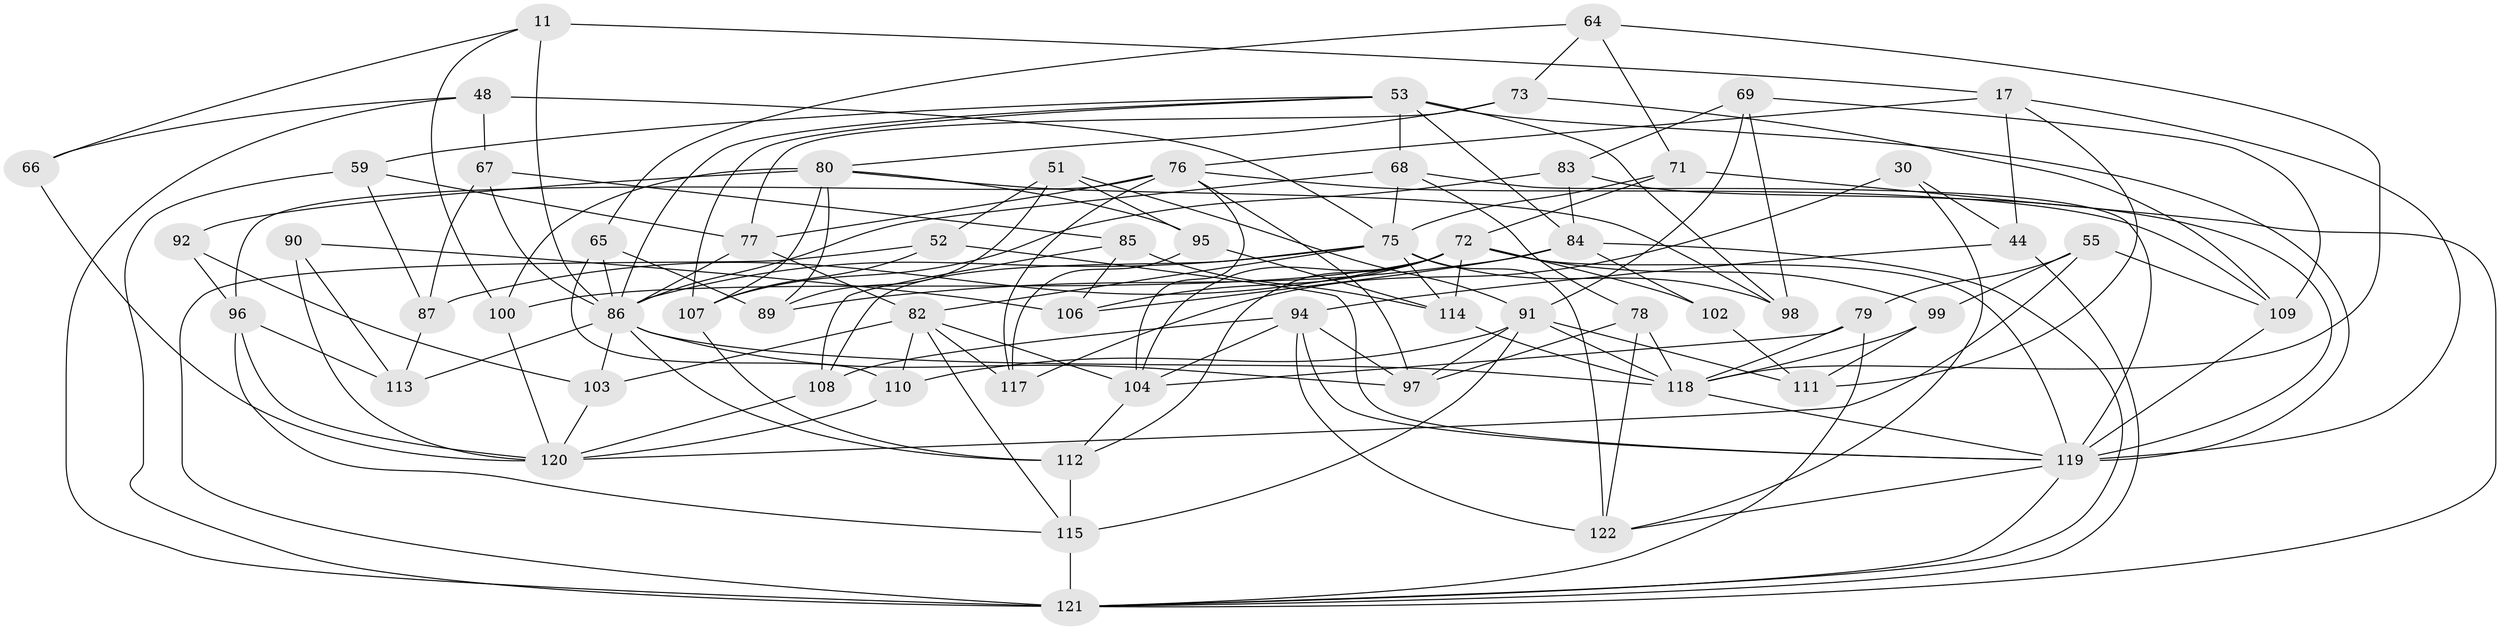 // original degree distribution, {4: 1.0}
// Generated by graph-tools (version 1.1) at 2025/57/03/09/25 04:57:25]
// undirected, 61 vertices, 155 edges
graph export_dot {
graph [start="1"]
  node [color=gray90,style=filled];
  11 [super="+2"];
  17 [super="+1"];
  30;
  44;
  48 [super="+35"];
  51;
  52;
  53 [super="+33"];
  55;
  59;
  64;
  65;
  66;
  67;
  68 [super="+40"];
  69;
  71;
  72 [super="+10+13+26+57"];
  73;
  75 [super="+5+7+43"];
  76 [super="+42"];
  77 [super="+38"];
  78;
  79;
  80 [super="+3+9"];
  82 [super="+8+22"];
  83;
  84 [super="+61+16"];
  85;
  86 [super="+54+56"];
  87;
  89;
  90;
  91 [super="+81"];
  92;
  94 [super="+24"];
  95;
  96 [super="+50"];
  97 [super="+63"];
  98;
  99;
  100 [super="+93"];
  102;
  103;
  104 [super="+60"];
  106 [super="+47"];
  107 [super="+105"];
  108;
  109 [super="+101"];
  110;
  111;
  112 [super="+12"];
  113;
  114 [super="+45"];
  115 [super="+39+62"];
  117 [super="+4"];
  118 [super="+49+58"];
  119 [super="+21+116+88+46"];
  120 [super="+6+28"];
  121 [super="+34+74+36+70"];
  122 [super="+23"];
  11 -- 66;
  11 -- 100;
  11 -- 17 [weight=2];
  11 -- 86 [weight=2];
  17 -- 111;
  17 -- 44;
  17 -- 119;
  17 -- 76;
  30 -- 44;
  30 -- 117 [weight=2];
  30 -- 122;
  44 -- 94;
  44 -- 121;
  48 -- 66 [weight=2];
  48 -- 67;
  48 -- 75;
  48 -- 121 [weight=2];
  51 -- 52;
  51 -- 95;
  51 -- 89;
  51 -- 91;
  52 -- 107;
  52 -- 119;
  52 -- 121;
  53 -- 68 [weight=2];
  53 -- 59;
  53 -- 98;
  53 -- 84;
  53 -- 119;
  53 -- 107;
  53 -- 86;
  55 -- 79;
  55 -- 99;
  55 -- 120;
  55 -- 109;
  59 -- 121;
  59 -- 87;
  59 -- 77;
  64 -- 65;
  64 -- 118;
  64 -- 71;
  64 -- 73;
  65 -- 89;
  65 -- 110;
  65 -- 86;
  66 -- 120;
  67 -- 87;
  67 -- 85;
  67 -- 86;
  68 -- 78;
  68 -- 86;
  68 -- 75;
  68 -- 119;
  69 -- 98;
  69 -- 109;
  69 -- 83;
  69 -- 91;
  71 -- 121;
  71 -- 75;
  71 -- 72;
  72 -- 112;
  72 -- 100 [weight=3];
  72 -- 102;
  72 -- 99;
  72 -- 104 [weight=2];
  72 -- 119 [weight=2];
  72 -- 87;
  72 -- 106;
  72 -- 114;
  73 -- 80;
  73 -- 109;
  73 -- 77;
  75 -- 98;
  75 -- 108;
  75 -- 114 [weight=2];
  75 -- 82;
  75 -- 86;
  75 -- 122;
  76 -- 104;
  76 -- 117 [weight=2];
  76 -- 109;
  76 -- 96;
  76 -- 97;
  76 -- 77;
  77 -- 82;
  77 -- 86 [weight=2];
  78 -- 97;
  78 -- 118;
  78 -- 122;
  79 -- 104;
  79 -- 121;
  79 -- 118;
  80 -- 95;
  80 -- 92;
  80 -- 89;
  80 -- 98;
  80 -- 107 [weight=2];
  80 -- 100;
  82 -- 103;
  82 -- 117;
  82 -- 115;
  82 -- 110;
  82 -- 104 [weight=2];
  83 -- 119;
  83 -- 107;
  83 -- 84;
  84 -- 102 [weight=2];
  84 -- 89;
  84 -- 106 [weight=2];
  84 -- 121;
  85 -- 114;
  85 -- 106;
  85 -- 108;
  86 -- 112;
  86 -- 97 [weight=2];
  86 -- 103;
  86 -- 113;
  86 -- 118 [weight=2];
  87 -- 113;
  90 -- 113;
  90 -- 106 [weight=2];
  90 -- 120;
  91 -- 111;
  91 -- 118 [weight=2];
  91 -- 97;
  91 -- 115;
  91 -- 110;
  92 -- 96 [weight=2];
  92 -- 103;
  94 -- 119 [weight=2];
  94 -- 97;
  94 -- 122 [weight=2];
  94 -- 108;
  94 -- 104;
  95 -- 114;
  95 -- 117;
  96 -- 113;
  96 -- 120;
  96 -- 115;
  99 -- 111;
  99 -- 118;
  100 -- 120;
  102 -- 111;
  103 -- 120;
  104 -- 112;
  107 -- 112;
  108 -- 120;
  109 -- 119 [weight=2];
  110 -- 120;
  112 -- 115 [weight=2];
  114 -- 118;
  115 -- 121 [weight=3];
  118 -- 119;
  119 -- 121;
  119 -- 122;
}
